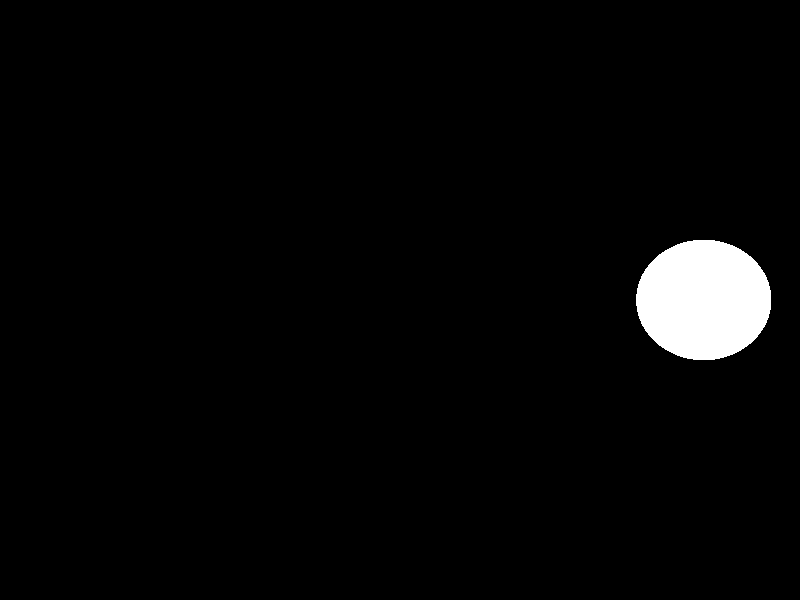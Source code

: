 //Sistemas de coordenadas
//primitivas 3D


camera
{
 location<0,0,-10>
 look_at<0,0,0>
}


light_source
{

  <0,0,-10>
  color rgb<1,1,1>
}

sphere
{
  <0,0,0>
  1
  pigment
  {
   color rgb<1,1,1>
  }

   translate<5,0,0>
   rotate -10 * frame_number * y

}

